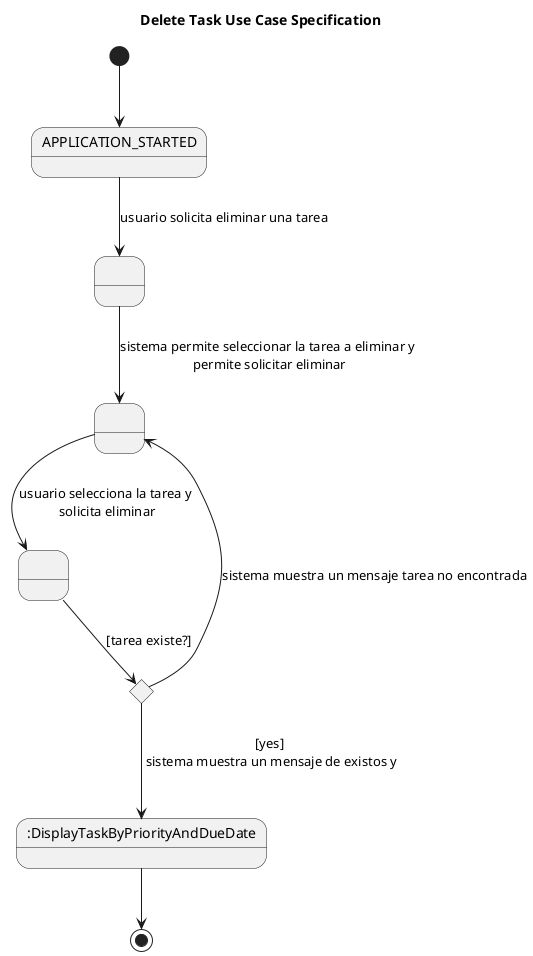 @startuml DeleteTaskUseCaseSpecification
    title Delete Task Use Case Specification

state " " as A
state " " as B
state " " as C
state isFound <<choice>>

state ":DisplayTaskByPriorityAndDueDate" as DisplayTaskByPriorityAndDueDate

[*] --> APPLICATION_STARTED
    APPLICATION_STARTED --> A : usuario solicita eliminar una tarea
    A --> B : sistema permite seleccionar la tarea a eliminar y\n permite solicitar eliminar
    B --> C : usuario selecciona la tarea y\n solicita eliminar
    C --> isFound : [tarea existe?]
        isFound --> DisplayTaskByPriorityAndDueDate : [yes]\n sistema muestra un mensaje de existos y\n
    isFound -up-> B : sistema muestra un mensaje tarea no encontrada

DisplayTaskByPriorityAndDueDate --> [*]
@enduml